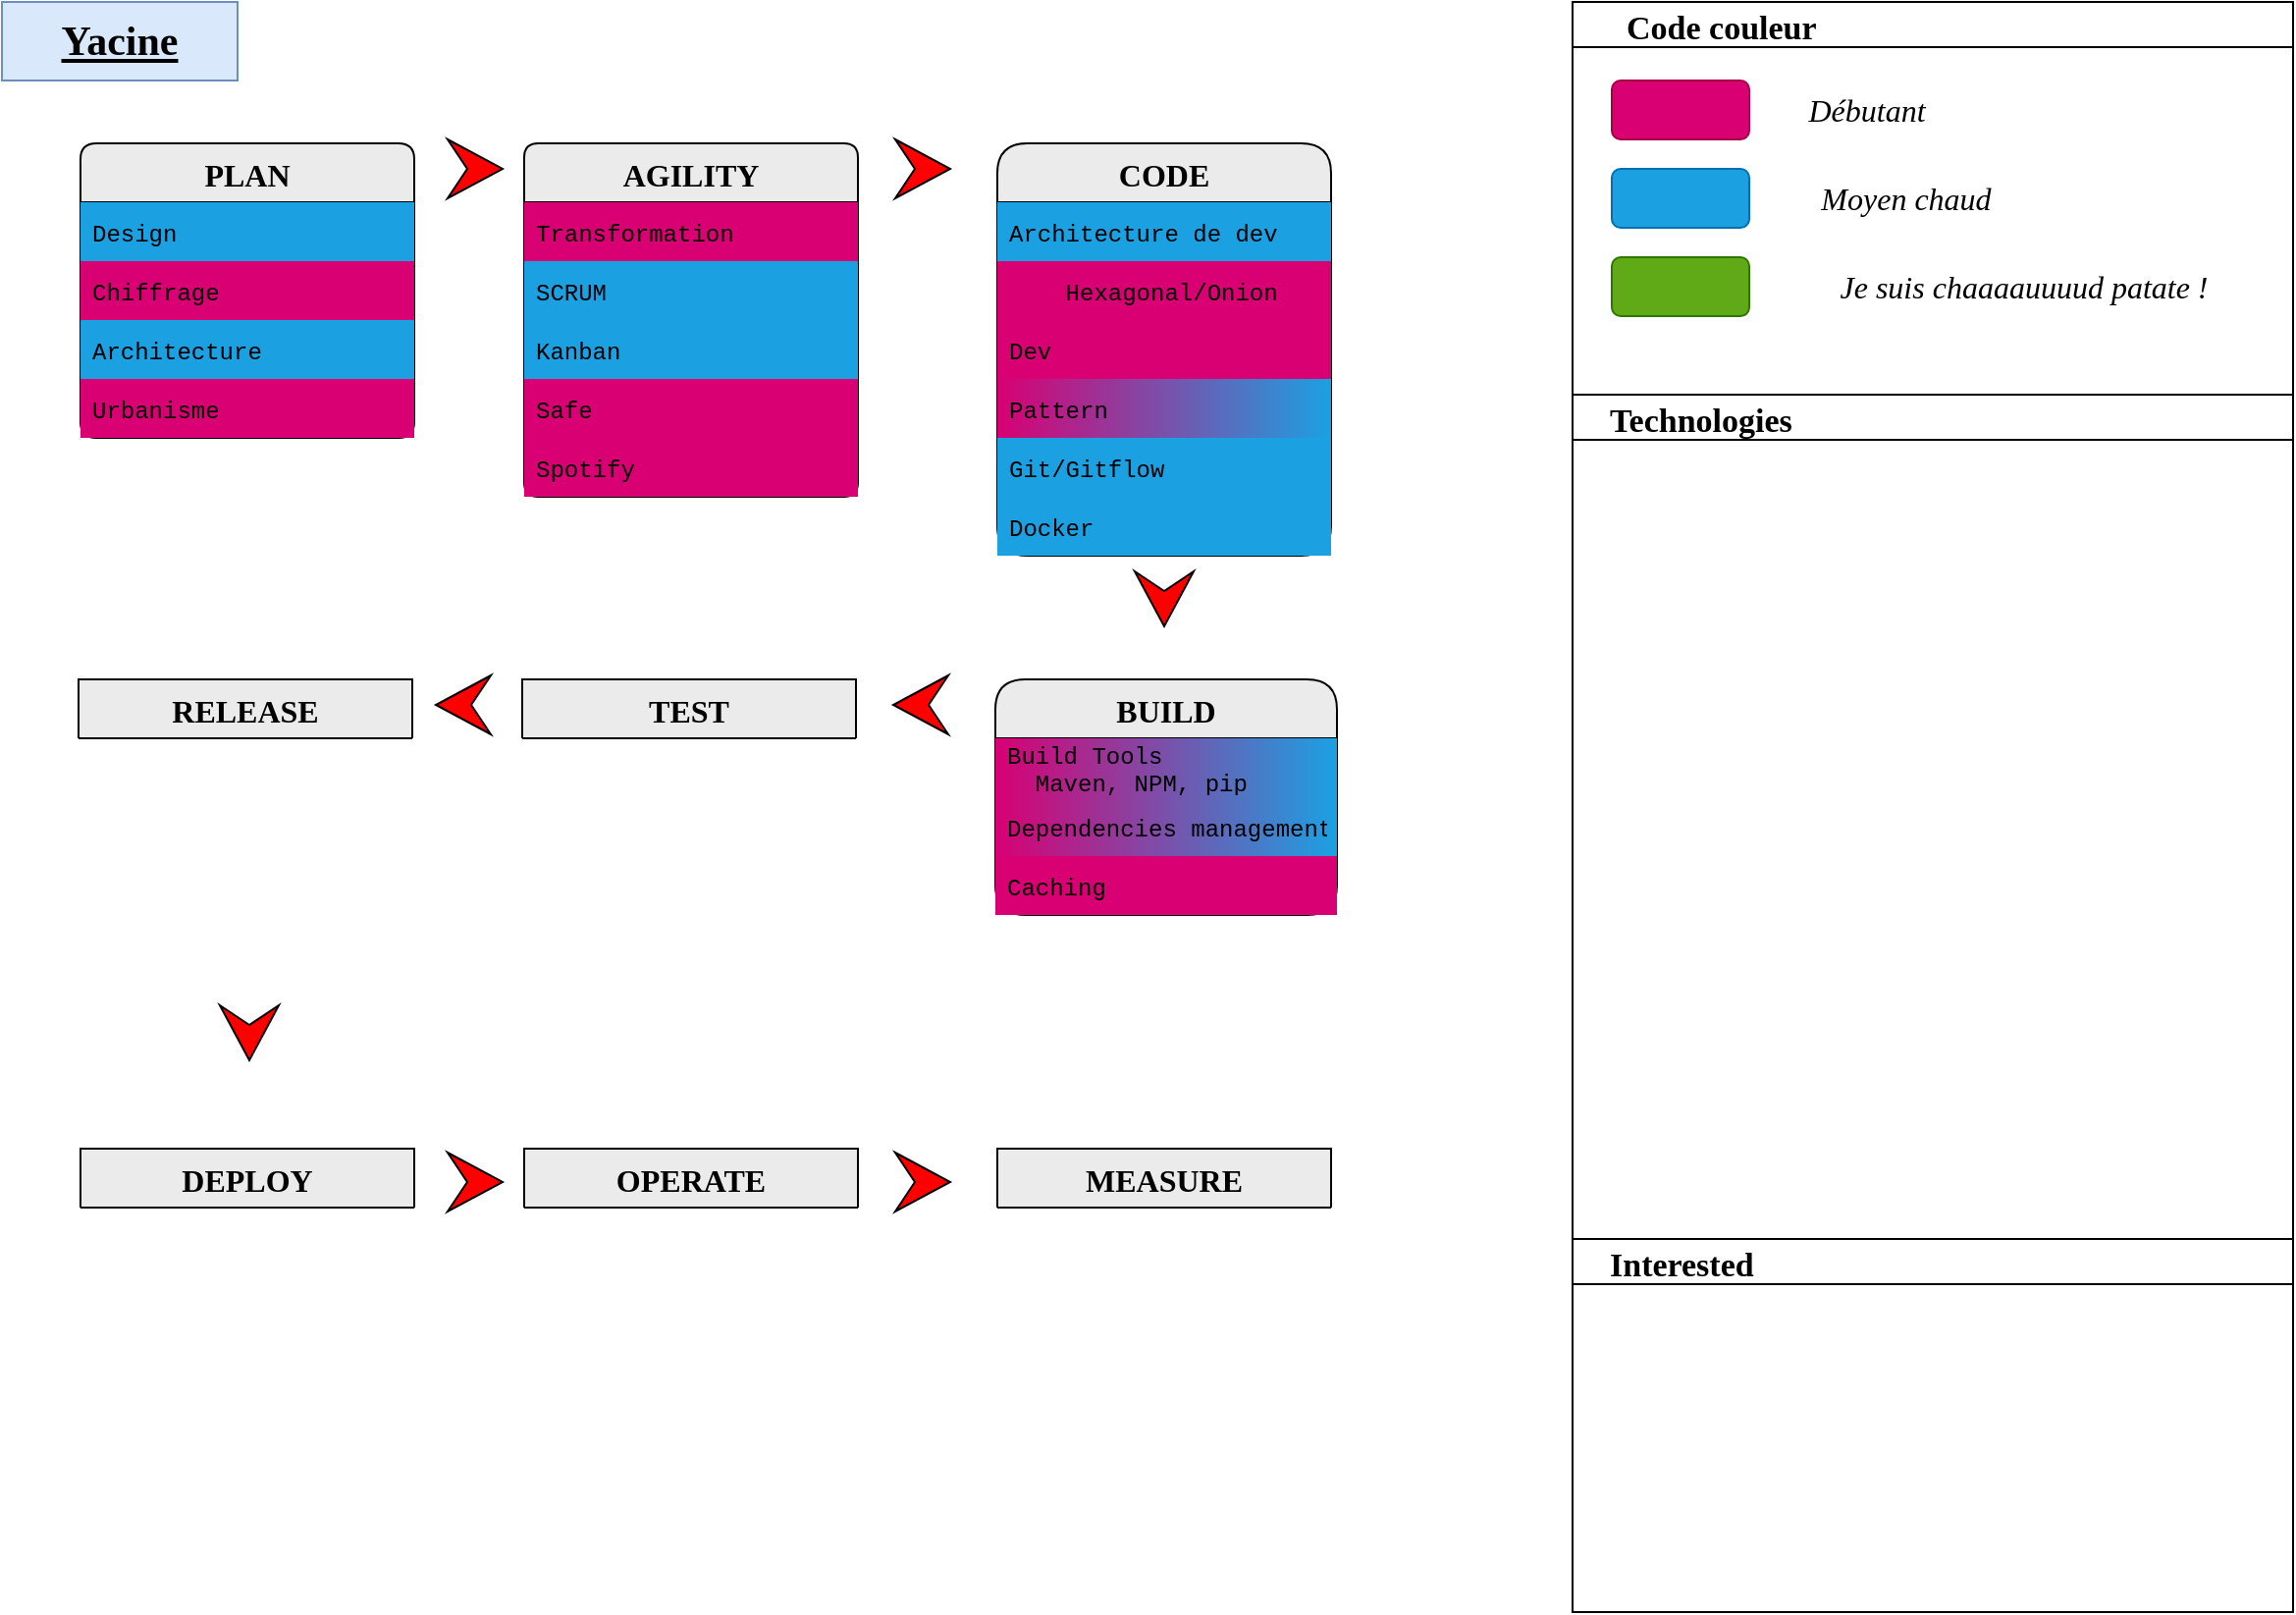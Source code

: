 <mxfile version="21.6.3" type="github">
  <diagram id="kMmrc_pHaWpTOWDPX01H" name="Page-1">
    <mxGraphModel dx="662" dy="337" grid="1" gridSize="10" guides="1" tooltips="1" connect="1" arrows="1" fold="1" page="1" pageScale="1" pageWidth="1169" pageHeight="827" math="0" shadow="0">
      <root>
        <mxCell id="0" />
        <mxCell id="1" parent="0" />
        <mxCell id="ixnwg4KhV-Q-lFp1H0U2-16" value="Yacine" style="rounded=0;whiteSpace=wrap;html=1;labelBackgroundColor=none;fontFamily=Verdana;fontSize=21;fillColor=#dae8fc;fontStyle=5;strokeColor=#6c8ebf;" parent="1" vertex="1">
          <mxGeometry width="120" height="40" as="geometry" />
        </mxCell>
        <mxCell id="ixnwg4KhV-Q-lFp1H0U2-1" value="PLAN" style="swimlane;fontStyle=1;childLayout=stackLayout;horizontal=1;startSize=30;horizontalStack=0;resizeParent=1;resizeParentMax=0;resizeLast=0;collapsible=1;marginBottom=0;fontFamily=Comic Sans MS;rounded=1;arcSize=9;labelBackgroundColor=none;fillColor=#EBEBEB;fontSize=16;expand=1;" parent="1" vertex="1">
          <mxGeometry x="40" y="72" width="170" height="150" as="geometry">
            <mxRectangle x="40" y="72" width="170" height="30" as="alternateBounds" />
          </mxGeometry>
        </mxCell>
        <mxCell id="ixnwg4KhV-Q-lFp1H0U2-2" value="Design" style="text;align=left;verticalAlign=middle;spacingLeft=4;spacingRight=4;overflow=hidden;points=[[0,0.5],[1,0.5]];portConstraint=eastwest;rotatable=0;fontFamily=Courier New;fillColor=#1BA1E2;" parent="ixnwg4KhV-Q-lFp1H0U2-1" vertex="1">
          <mxGeometry y="30" width="170" height="30" as="geometry" />
        </mxCell>
        <mxCell id="ixnwg4KhV-Q-lFp1H0U2-3" value="Chiffrage" style="text;align=left;verticalAlign=middle;spacingLeft=4;spacingRight=4;overflow=hidden;points=[[0,0.5],[1,0.5]];portConstraint=eastwest;rotatable=0;fontFamily=Courier New;fillColor=#D80073;" parent="ixnwg4KhV-Q-lFp1H0U2-1" vertex="1">
          <mxGeometry y="60" width="170" height="30" as="geometry" />
        </mxCell>
        <mxCell id="ixnwg4KhV-Q-lFp1H0U2-4" value="Architecture" style="text;align=left;verticalAlign=middle;spacingLeft=4;spacingRight=4;overflow=hidden;points=[[0,0.5],[1,0.5]];portConstraint=eastwest;rotatable=0;fontFamily=Courier New;fillColor=#1BA1E2;" parent="ixnwg4KhV-Q-lFp1H0U2-1" vertex="1">
          <mxGeometry y="90" width="170" height="30" as="geometry" />
        </mxCell>
        <mxCell id="ixnwg4KhV-Q-lFp1H0U2-64" value="Urbanisme" style="text;strokeColor=none;fillColor=#D80073;align=left;verticalAlign=middle;spacingLeft=4;spacingRight=4;overflow=hidden;points=[[0,0.5],[1,0.5]];portConstraint=eastwest;rotatable=0;fontFamily=Courier New;" parent="ixnwg4KhV-Q-lFp1H0U2-1" vertex="1">
          <mxGeometry y="120" width="170" height="30" as="geometry" />
        </mxCell>
        <mxCell id="ixnwg4KhV-Q-lFp1H0U2-8" value="AGILITY" style="swimlane;fontStyle=1;childLayout=stackLayout;horizontal=1;startSize=30;horizontalStack=0;resizeParent=1;resizeParentMax=0;resizeLast=0;collapsible=1;marginBottom=0;fontFamily=Comic Sans MS;rounded=1;arcSize=8;labelBackgroundColor=none;fillColor=#EBEBEB;fontSize=16;" parent="1" vertex="1">
          <mxGeometry x="266" y="72" width="170" height="180" as="geometry">
            <mxRectangle x="266" y="72" width="170" height="30" as="alternateBounds" />
          </mxGeometry>
        </mxCell>
        <mxCell id="ixnwg4KhV-Q-lFp1H0U2-9" value="Transformation" style="text;align=left;verticalAlign=middle;spacingLeft=4;spacingRight=4;overflow=hidden;points=[[0,0.5],[1,0.5]];portConstraint=eastwest;rotatable=0;fontFamily=Courier New;fillColor=#D80073;" parent="ixnwg4KhV-Q-lFp1H0U2-8" vertex="1">
          <mxGeometry y="30" width="170" height="30" as="geometry" />
        </mxCell>
        <mxCell id="ixnwg4KhV-Q-lFp1H0U2-10" value="SCRUM" style="text;strokeColor=none;fillColor=#1BA1E2;align=left;verticalAlign=middle;spacingLeft=4;spacingRight=4;overflow=hidden;points=[[0,0.5],[1,0.5]];portConstraint=eastwest;rotatable=0;fontFamily=Courier New;" parent="ixnwg4KhV-Q-lFp1H0U2-8" vertex="1">
          <mxGeometry y="60" width="170" height="30" as="geometry" />
        </mxCell>
        <mxCell id="ixnwg4KhV-Q-lFp1H0U2-11" value="Kanban" style="text;strokeColor=none;fillColor=#1BA1E2;align=left;verticalAlign=middle;spacingLeft=4;spacingRight=4;overflow=hidden;points=[[0,0.5],[1,0.5]];portConstraint=eastwest;rotatable=0;fontFamily=Courier New;" parent="ixnwg4KhV-Q-lFp1H0U2-8" vertex="1">
          <mxGeometry y="90" width="170" height="30" as="geometry" />
        </mxCell>
        <mxCell id="9jRTiIgXsqKNJMJhj4nr-1" value="Safe" style="text;strokeColor=none;fillColor=#D80073;align=left;verticalAlign=middle;spacingLeft=4;spacingRight=4;overflow=hidden;points=[[0,0.5],[1,0.5]];portConstraint=eastwest;rotatable=0;fontFamily=Courier New;" parent="ixnwg4KhV-Q-lFp1H0U2-8" vertex="1">
          <mxGeometry y="120" width="170" height="30" as="geometry" />
        </mxCell>
        <mxCell id="9jRTiIgXsqKNJMJhj4nr-2" value="Spotify" style="text;strokeColor=none;fillColor=#D80073;align=left;verticalAlign=middle;spacingLeft=4;spacingRight=4;overflow=hidden;points=[[0,0.5],[1,0.5]];portConstraint=eastwest;rotatable=0;fontFamily=Courier New;" parent="ixnwg4KhV-Q-lFp1H0U2-8" vertex="1">
          <mxGeometry y="150" width="170" height="30" as="geometry" />
        </mxCell>
        <mxCell id="ixnwg4KhV-Q-lFp1H0U2-12" value="CODE" style="swimlane;fontStyle=1;childLayout=stackLayout;horizontal=1;startSize=30;horizontalStack=0;resizeParent=1;resizeParentMax=0;resizeLast=0;collapsible=1;marginBottom=0;fontFamily=Comic Sans MS;rounded=1;arcSize=17;labelBackgroundColor=none;fillColor=#EBEBEB;fontSize=16;" parent="1" vertex="1">
          <mxGeometry x="507" y="72" width="170" height="210" as="geometry">
            <mxRectangle x="507" y="72" width="170" height="30" as="alternateBounds" />
          </mxGeometry>
        </mxCell>
        <mxCell id="ixnwg4KhV-Q-lFp1H0U2-13" value="Architecture de dev" style="text;align=left;verticalAlign=middle;spacingLeft=4;spacingRight=4;overflow=hidden;points=[[0,0.5],[1,0.5]];portConstraint=eastwest;rotatable=0;fontFamily=Courier New;fillColor=#1BA1E2;" parent="ixnwg4KhV-Q-lFp1H0U2-12" vertex="1">
          <mxGeometry y="30" width="170" height="30" as="geometry" />
        </mxCell>
        <mxCell id="ixnwg4KhV-Q-lFp1H0U2-14" value="    Hexagonal/Onion" style="text;strokeColor=none;fillColor=#D80073;align=left;verticalAlign=middle;spacingLeft=4;spacingRight=4;overflow=hidden;points=[[0,0.5],[1,0.5]];portConstraint=eastwest;rotatable=0;fontFamily=Courier New;" parent="ixnwg4KhV-Q-lFp1H0U2-12" vertex="1">
          <mxGeometry y="60" width="170" height="30" as="geometry" />
        </mxCell>
        <mxCell id="ixnwg4KhV-Q-lFp1H0U2-15" value="Dev" style="text;strokeColor=none;fillColor=#D80073;align=left;verticalAlign=middle;spacingLeft=4;spacingRight=4;overflow=hidden;points=[[0,0.5],[1,0.5]];portConstraint=eastwest;rotatable=0;fontFamily=Courier New;" parent="ixnwg4KhV-Q-lFp1H0U2-12" vertex="1">
          <mxGeometry y="90" width="170" height="30" as="geometry" />
        </mxCell>
        <mxCell id="9jRTiIgXsqKNJMJhj4nr-3" value="Pattern" style="text;strokeColor=none;fillColor=#1BA1E2;align=left;verticalAlign=middle;spacingLeft=4;spacingRight=4;overflow=hidden;points=[[0,0.5],[1,0.5]];portConstraint=eastwest;rotatable=0;fontFamily=Courier New;gradientColor=#D80073;gradientDirection=west;" parent="ixnwg4KhV-Q-lFp1H0U2-12" vertex="1">
          <mxGeometry y="120" width="170" height="30" as="geometry" />
        </mxCell>
        <mxCell id="9jRTiIgXsqKNJMJhj4nr-4" value="Git/Gitflow" style="text;strokeColor=none;fillColor=#1BA1E2;align=left;verticalAlign=middle;spacingLeft=4;spacingRight=4;overflow=hidden;points=[[0,0.5],[1,0.5]];portConstraint=eastwest;rotatable=0;fontFamily=Courier New;" parent="ixnwg4KhV-Q-lFp1H0U2-12" vertex="1">
          <mxGeometry y="150" width="170" height="30" as="geometry" />
        </mxCell>
        <mxCell id="9jRTiIgXsqKNJMJhj4nr-5" value="Docker" style="text;strokeColor=none;fillColor=#1BA1E2;align=left;verticalAlign=middle;spacingLeft=4;spacingRight=4;overflow=hidden;points=[[0,0.5],[1,0.5]];portConstraint=eastwest;rotatable=0;fontFamily=Courier New;" parent="ixnwg4KhV-Q-lFp1H0U2-12" vertex="1">
          <mxGeometry y="180" width="170" height="30" as="geometry" />
        </mxCell>
        <mxCell id="ixnwg4KhV-Q-lFp1H0U2-27" value="" style="html=1;shadow=0;dashed=0;align=center;verticalAlign=middle;shape=mxgraph.arrows2.arrow;dy=0;dx=30;notch=10;rounded=1;labelBackgroundColor=#FF0000;sketch=0;fontFamily=Verdana;fontSize=21;fontColor=#FF0000;fillColor=#FF0000;" parent="1" vertex="1">
          <mxGeometry x="227" y="70" width="28" height="30" as="geometry" />
        </mxCell>
        <mxCell id="ixnwg4KhV-Q-lFp1H0U2-29" value="" style="html=1;shadow=0;dashed=0;align=center;verticalAlign=middle;shape=mxgraph.arrows2.arrow;dy=0;dx=30;notch=10;rounded=1;labelBackgroundColor=#FF0000;sketch=0;fontFamily=Verdana;fontSize=21;fontColor=#FF0000;fillColor=#FF0000;" parent="1" vertex="1">
          <mxGeometry x="455" y="70" width="28" height="30" as="geometry" />
        </mxCell>
        <mxCell id="ixnwg4KhV-Q-lFp1H0U2-30" value="RELEASE" style="swimlane;fontStyle=1;childLayout=stackLayout;horizontal=1;startSize=30;horizontalStack=0;resizeParent=1;resizeParentMax=0;resizeLast=0;collapsible=1;marginBottom=0;fontFamily=Comic Sans MS;rounded=1;arcSize=17;labelBackgroundColor=none;fillColor=#EBEBEB;fontSize=16;" parent="1" vertex="1" collapsed="1">
          <mxGeometry x="39" y="345" width="170" height="30" as="geometry">
            <mxRectangle x="39" y="345" width="170" height="120" as="alternateBounds" />
          </mxGeometry>
        </mxCell>
        <mxCell id="ixnwg4KhV-Q-lFp1H0U2-31" value="Artifact stores" style="text;align=left;verticalAlign=middle;spacingLeft=4;spacingRight=4;overflow=hidden;points=[[0,0.5],[1,0.5]];portConstraint=eastwest;rotatable=0;fontFamily=Courier New;" parent="ixnwg4KhV-Q-lFp1H0U2-30" vertex="1">
          <mxGeometry y="30" width="170" height="30" as="geometry" />
        </mxCell>
        <mxCell id="ixnwg4KhV-Q-lFp1H0U2-32" value="Versioning" style="text;strokeColor=none;fillColor=none;align=left;verticalAlign=middle;spacingLeft=4;spacingRight=4;overflow=hidden;points=[[0,0.5],[1,0.5]];portConstraint=eastwest;rotatable=0;fontFamily=Courier New;" parent="ixnwg4KhV-Q-lFp1H0U2-30" vertex="1">
          <mxGeometry y="60" width="170" height="30" as="geometry" />
        </mxCell>
        <mxCell id="ixnwg4KhV-Q-lFp1H0U2-33" value="Traceabilitty" style="text;strokeColor=none;fillColor=none;align=left;verticalAlign=middle;spacingLeft=4;spacingRight=4;overflow=hidden;points=[[0,0.5],[1,0.5]];portConstraint=eastwest;rotatable=0;fontFamily=Courier New;" parent="ixnwg4KhV-Q-lFp1H0U2-30" vertex="1">
          <mxGeometry y="90" width="170" height="30" as="geometry" />
        </mxCell>
        <mxCell id="ixnwg4KhV-Q-lFp1H0U2-34" value="TEST" style="swimlane;fontStyle=1;childLayout=stackLayout;horizontal=1;startSize=30;horizontalStack=0;resizeParent=1;resizeParentMax=0;resizeLast=0;collapsible=1;marginBottom=0;fontFamily=Comic Sans MS;rounded=1;arcSize=17;labelBackgroundColor=none;fillColor=#EBEBEB;fontSize=16;" parent="1" vertex="1" collapsed="1">
          <mxGeometry x="265" y="345" width="170" height="30" as="geometry">
            <mxRectangle x="265" y="345" width="170" height="180" as="alternateBounds" />
          </mxGeometry>
        </mxCell>
        <mxCell id="ixnwg4KhV-Q-lFp1H0U2-35" value="Unit" style="text;align=left;verticalAlign=middle;spacingLeft=4;spacingRight=4;overflow=hidden;points=[[0,0.5],[1,0.5]];portConstraint=eastwest;rotatable=0;fontFamily=Courier New;" parent="ixnwg4KhV-Q-lFp1H0U2-34" vertex="1">
          <mxGeometry y="30" width="170" height="30" as="geometry" />
        </mxCell>
        <mxCell id="ixnwg4KhV-Q-lFp1H0U2-36" value="Integration" style="text;strokeColor=none;fillColor=none;align=left;verticalAlign=middle;spacingLeft=4;spacingRight=4;overflow=hidden;points=[[0,0.5],[1,0.5]];portConstraint=eastwest;rotatable=0;fontFamily=Courier New;" parent="ixnwg4KhV-Q-lFp1H0U2-34" vertex="1">
          <mxGeometry y="60" width="170" height="30" as="geometry" />
        </mxCell>
        <mxCell id="ixnwg4KhV-Q-lFp1H0U2-37" value="Functional-e2e" style="text;strokeColor=none;fillColor=none;align=left;verticalAlign=middle;spacingLeft=4;spacingRight=4;overflow=hidden;points=[[0,0.5],[1,0.5]];portConstraint=eastwest;rotatable=0;fontFamily=Courier New;" parent="ixnwg4KhV-Q-lFp1H0U2-34" vertex="1">
          <mxGeometry y="90" width="170" height="30" as="geometry" />
        </mxCell>
        <mxCell id="9jRTiIgXsqKNJMJhj4nr-6" value="Load" style="text;strokeColor=none;fillColor=none;align=left;verticalAlign=middle;spacingLeft=4;spacingRight=4;overflow=hidden;points=[[0,0.5],[1,0.5]];portConstraint=eastwest;rotatable=0;fontFamily=Courier New;" parent="ixnwg4KhV-Q-lFp1H0U2-34" vertex="1">
          <mxGeometry y="120" width="170" height="30" as="geometry" />
        </mxCell>
        <mxCell id="9jRTiIgXsqKNJMJhj4nr-7" value="Security" style="text;strokeColor=none;fillColor=none;align=left;verticalAlign=middle;spacingLeft=4;spacingRight=4;overflow=hidden;points=[[0,0.5],[1,0.5]];portConstraint=eastwest;rotatable=0;fontFamily=Courier New;" parent="ixnwg4KhV-Q-lFp1H0U2-34" vertex="1">
          <mxGeometry y="150" width="170" height="30" as="geometry" />
        </mxCell>
        <mxCell id="ixnwg4KhV-Q-lFp1H0U2-38" value="BUILD" style="swimlane;fontStyle=1;childLayout=stackLayout;horizontal=1;startSize=30;horizontalStack=0;resizeParent=1;resizeParentMax=0;resizeLast=0;collapsible=1;marginBottom=0;fontFamily=Comic Sans MS;rounded=1;arcSize=17;labelBackgroundColor=none;fillColor=#EBEBEB;fontSize=16;" parent="1" vertex="1">
          <mxGeometry x="506" y="345" width="174" height="120" as="geometry">
            <mxRectangle x="506" y="345" width="170" height="30" as="alternateBounds" />
          </mxGeometry>
        </mxCell>
        <mxCell id="ixnwg4KhV-Q-lFp1H0U2-39" value="Build Tools&#xa;  Maven, NPM, pip" style="text;align=left;verticalAlign=middle;spacingLeft=4;spacingRight=4;overflow=hidden;points=[[0,0.5],[1,0.5]];portConstraint=eastwest;rotatable=0;fontFamily=Courier New;fillColor=#1BA1E2;gradientColor=#D80073;gradientDirection=west;" parent="ixnwg4KhV-Q-lFp1H0U2-38" vertex="1">
          <mxGeometry y="30" width="174" height="30" as="geometry" />
        </mxCell>
        <mxCell id="ixnwg4KhV-Q-lFp1H0U2-40" value="Dependencies management" style="text;strokeColor=none;fillColor=#1BA1E2;align=left;verticalAlign=middle;spacingLeft=4;spacingRight=4;overflow=hidden;points=[[0,0.5],[1,0.5]];portConstraint=eastwest;rotatable=0;fontFamily=Courier New;gradientColor=#D80073;gradientDirection=west;" parent="ixnwg4KhV-Q-lFp1H0U2-38" vertex="1">
          <mxGeometry y="60" width="174" height="30" as="geometry" />
        </mxCell>
        <mxCell id="ixnwg4KhV-Q-lFp1H0U2-41" value="Caching" style="text;strokeColor=none;fillColor=#D80073;align=left;verticalAlign=middle;spacingLeft=4;spacingRight=4;overflow=hidden;points=[[0,0.5],[1,0.5]];portConstraint=eastwest;rotatable=0;fontFamily=Courier New;" parent="ixnwg4KhV-Q-lFp1H0U2-38" vertex="1">
          <mxGeometry y="90" width="174" height="30" as="geometry" />
        </mxCell>
        <mxCell id="ixnwg4KhV-Q-lFp1H0U2-42" value="DEPLOY" style="swimlane;fontStyle=1;childLayout=stackLayout;horizontal=1;startSize=30;horizontalStack=0;resizeParent=1;resizeParentMax=0;resizeLast=0;collapsible=1;marginBottom=0;fontFamily=Comic Sans MS;rounded=1;arcSize=17;labelBackgroundColor=none;fillColor=#EBEBEB;fontSize=16;" parent="1" vertex="1" collapsed="1">
          <mxGeometry x="40" y="584" width="170" height="30" as="geometry">
            <mxRectangle x="40" y="584" width="170" height="180" as="alternateBounds" />
          </mxGeometry>
        </mxCell>
        <mxCell id="ixnwg4KhV-Q-lFp1H0U2-43" value="Network" style="text;align=left;verticalAlign=middle;spacingLeft=4;spacingRight=4;overflow=hidden;points=[[0,0.5],[1,0.5]];portConstraint=eastwest;rotatable=0;fontFamily=Courier New;" parent="ixnwg4KhV-Q-lFp1H0U2-42" vertex="1">
          <mxGeometry y="30" width="170" height="30" as="geometry" />
        </mxCell>
        <mxCell id="ixnwg4KhV-Q-lFp1H0U2-44" value="System" style="text;strokeColor=none;fillColor=none;align=left;verticalAlign=middle;spacingLeft=4;spacingRight=4;overflow=hidden;points=[[0,0.5],[1,0.5]];portConstraint=eastwest;rotatable=0;fontFamily=Courier New;" parent="ixnwg4KhV-Q-lFp1H0U2-42" vertex="1">
          <mxGeometry y="60" width="170" height="30" as="geometry" />
        </mxCell>
        <mxCell id="ixnwg4KhV-Q-lFp1H0U2-45" value="Docker" style="text;strokeColor=none;fillColor=none;align=left;verticalAlign=middle;spacingLeft=4;spacingRight=4;overflow=hidden;points=[[0,0.5],[1,0.5]];portConstraint=eastwest;rotatable=0;fontFamily=Courier New;" parent="ixnwg4KhV-Q-lFp1H0U2-42" vertex="1">
          <mxGeometry y="90" width="170" height="30" as="geometry" />
        </mxCell>
        <mxCell id="9jRTiIgXsqKNJMJhj4nr-9" value="Ansible" style="text;strokeColor=none;fillColor=none;align=left;verticalAlign=middle;spacingLeft=4;spacingRight=4;overflow=hidden;points=[[0,0.5],[1,0.5]];portConstraint=eastwest;rotatable=0;fontFamily=Courier New;" parent="ixnwg4KhV-Q-lFp1H0U2-42" vertex="1">
          <mxGeometry y="120" width="170" height="30" as="geometry" />
        </mxCell>
        <mxCell id="9jRTiIgXsqKNJMJhj4nr-10" value="Orchestration" style="text;strokeColor=none;fillColor=none;align=left;verticalAlign=middle;spacingLeft=4;spacingRight=4;overflow=hidden;points=[[0,0.5],[1,0.5]];portConstraint=eastwest;rotatable=0;fontFamily=Courier New;" parent="ixnwg4KhV-Q-lFp1H0U2-42" vertex="1">
          <mxGeometry y="150" width="170" height="30" as="geometry" />
        </mxCell>
        <mxCell id="ixnwg4KhV-Q-lFp1H0U2-46" value="OPERATE" style="swimlane;fontStyle=1;childLayout=stackLayout;horizontal=1;startSize=30;horizontalStack=0;resizeParent=1;resizeParentMax=0;resizeLast=0;collapsible=1;marginBottom=0;fontFamily=Comic Sans MS;rounded=1;arcSize=17;labelBackgroundColor=none;fillColor=#EBEBEB;fontSize=16;" parent="1" vertex="1" collapsed="1">
          <mxGeometry x="266" y="584" width="170" height="30" as="geometry">
            <mxRectangle x="266" y="584" width="170" height="150" as="alternateBounds" />
          </mxGeometry>
        </mxCell>
        <mxCell id="ixnwg4KhV-Q-lFp1H0U2-47" value="VM/Hypervisor" style="text;align=left;verticalAlign=middle;spacingLeft=4;spacingRight=4;overflow=hidden;points=[[0,0.5],[1,0.5]];portConstraint=eastwest;rotatable=0;fontFamily=Courier New;" parent="ixnwg4KhV-Q-lFp1H0U2-46" vertex="1">
          <mxGeometry y="30" width="170" height="30" as="geometry" />
        </mxCell>
        <mxCell id="ixnwg4KhV-Q-lFp1H0U2-48" value="Infrastructure as Code" style="text;strokeColor=none;fillColor=none;align=left;verticalAlign=middle;spacingLeft=4;spacingRight=4;overflow=hidden;points=[[0,0.5],[1,0.5]];portConstraint=eastwest;rotatable=0;fontFamily=Courier New;" parent="ixnwg4KhV-Q-lFp1H0U2-46" vertex="1">
          <mxGeometry y="60" width="170" height="30" as="geometry" />
        </mxCell>
        <mxCell id="ixnwg4KhV-Q-lFp1H0U2-49" value="Cloud" style="text;strokeColor=none;fillColor=none;align=left;verticalAlign=middle;spacingLeft=4;spacingRight=4;overflow=hidden;points=[[0,0.5],[1,0.5]];portConstraint=eastwest;rotatable=0;fontFamily=Courier New;" parent="ixnwg4KhV-Q-lFp1H0U2-46" vertex="1">
          <mxGeometry y="90" width="170" height="30" as="geometry" />
        </mxCell>
        <mxCell id="9jRTiIgXsqKNJMJhj4nr-11" value="Scalability" style="text;strokeColor=none;fillColor=none;align=left;verticalAlign=middle;spacingLeft=4;spacingRight=4;overflow=hidden;points=[[0,0.5],[1,0.5]];portConstraint=eastwest;rotatable=0;fontFamily=Courier New;" parent="ixnwg4KhV-Q-lFp1H0U2-46" vertex="1">
          <mxGeometry y="120" width="170" height="30" as="geometry" />
        </mxCell>
        <mxCell id="ixnwg4KhV-Q-lFp1H0U2-50" value="MEASURE" style="swimlane;fontStyle=1;childLayout=stackLayout;horizontal=1;startSize=30;horizontalStack=0;resizeParent=1;resizeParentMax=0;resizeLast=0;collapsible=1;marginBottom=0;fontFamily=Comic Sans MS;rounded=1;arcSize=17;labelBackgroundColor=none;fillColor=#EBEBEB;fontSize=16;" parent="1" vertex="1" collapsed="1">
          <mxGeometry x="507" y="584" width="170" height="30" as="geometry">
            <mxRectangle x="507" y="584" width="170" height="120" as="alternateBounds" />
          </mxGeometry>
        </mxCell>
        <mxCell id="ixnwg4KhV-Q-lFp1H0U2-51" value="Metrics" style="text;align=left;verticalAlign=middle;spacingLeft=4;spacingRight=4;overflow=hidden;points=[[0,0.5],[1,0.5]];portConstraint=eastwest;rotatable=0;fontFamily=Courier New;" parent="ixnwg4KhV-Q-lFp1H0U2-50" vertex="1">
          <mxGeometry y="30" width="170" height="30" as="geometry" />
        </mxCell>
        <mxCell id="ixnwg4KhV-Q-lFp1H0U2-52" value="Logs" style="text;strokeColor=none;fillColor=none;align=left;verticalAlign=middle;spacingLeft=4;spacingRight=4;overflow=hidden;points=[[0,0.5],[1,0.5]];portConstraint=eastwest;rotatable=0;fontFamily=Courier New;" parent="ixnwg4KhV-Q-lFp1H0U2-50" vertex="1">
          <mxGeometry y="60" width="170" height="30" as="geometry" />
        </mxCell>
        <mxCell id="ixnwg4KhV-Q-lFp1H0U2-53" value="Satisfaction client" style="text;strokeColor=none;fillColor=none;align=left;verticalAlign=middle;spacingLeft=4;spacingRight=4;overflow=hidden;points=[[0,0.5],[1,0.5]];portConstraint=eastwest;rotatable=0;fontFamily=Courier New;" parent="ixnwg4KhV-Q-lFp1H0U2-50" vertex="1">
          <mxGeometry y="90" width="170" height="30" as="geometry" />
        </mxCell>
        <mxCell id="ixnwg4KhV-Q-lFp1H0U2-54" value="" style="html=1;shadow=0;dashed=0;align=center;verticalAlign=middle;shape=mxgraph.arrows2.arrow;dy=0;dx=30;notch=10;rounded=1;labelBackgroundColor=#FF0000;sketch=0;fontFamily=Verdana;fontSize=21;fontColor=#FF0000;fillColor=#FF0000;" parent="1" vertex="1">
          <mxGeometry x="227" y="586" width="28" height="30" as="geometry" />
        </mxCell>
        <mxCell id="ixnwg4KhV-Q-lFp1H0U2-55" value="" style="html=1;shadow=0;dashed=0;align=center;verticalAlign=middle;shape=mxgraph.arrows2.arrow;dy=0;dx=30;notch=10;rounded=1;labelBackgroundColor=#FF0000;sketch=0;fontFamily=Verdana;fontSize=21;fontColor=#FF0000;fillColor=#FF0000;" parent="1" vertex="1">
          <mxGeometry x="455" y="586" width="28" height="30" as="geometry" />
        </mxCell>
        <mxCell id="ixnwg4KhV-Q-lFp1H0U2-56" value="" style="html=1;shadow=0;dashed=0;align=center;verticalAlign=middle;shape=mxgraph.arrows2.arrow;dy=0;dx=30;notch=10;rounded=1;labelBackgroundColor=#FF0000;sketch=0;fontFamily=Verdana;fontSize=21;fontColor=#FF0000;fillColor=#FF0000;flipH=1;" parent="1" vertex="1">
          <mxGeometry x="454" y="343" width="28" height="30" as="geometry" />
        </mxCell>
        <mxCell id="ixnwg4KhV-Q-lFp1H0U2-57" value="" style="html=1;shadow=0;dashed=0;align=center;verticalAlign=middle;shape=mxgraph.arrows2.arrow;dy=0;dx=30;notch=10;rounded=1;labelBackgroundColor=#FF0000;sketch=0;fontFamily=Verdana;fontSize=21;fontColor=#FF0000;fillColor=#FF0000;flipH=1;" parent="1" vertex="1">
          <mxGeometry x="221" y="343" width="28" height="30" as="geometry" />
        </mxCell>
        <mxCell id="ixnwg4KhV-Q-lFp1H0U2-58" value="" style="html=1;shadow=0;dashed=0;align=center;verticalAlign=middle;shape=mxgraph.arrows2.arrow;dy=0;dx=30;notch=10;rounded=1;labelBackgroundColor=#FF0000;sketch=0;fontFamily=Verdana;fontSize=21;fontColor=#FF0000;fillColor=#FF0000;direction=south;" parent="1" vertex="1">
          <mxGeometry x="577" y="290" width="30" height="28" as="geometry" />
        </mxCell>
        <mxCell id="ixnwg4KhV-Q-lFp1H0U2-59" value="" style="html=1;shadow=0;dashed=0;align=center;verticalAlign=middle;shape=mxgraph.arrows2.arrow;dy=0;dx=30;notch=10;rounded=1;labelBackgroundColor=#FF0000;sketch=0;fontFamily=Verdana;fontSize=21;fontColor=#FF0000;fillColor=#FF0000;direction=south;" parent="1" vertex="1">
          <mxGeometry x="111" y="511" width="30" height="28" as="geometry" />
        </mxCell>
        <mxCell id="ixnwg4KhV-Q-lFp1H0U2-61" value="      Code couleur" style="swimlane;rounded=0;labelBackgroundColor=none;sketch=0;fontFamily=Verdana;fontSize=17;fontColor=#000000;fillColor=none;align=left;" parent="1" vertex="1">
          <mxGeometry x="800" width="367" height="200" as="geometry">
            <mxRectangle x="800" width="190" height="30" as="alternateBounds" />
          </mxGeometry>
        </mxCell>
        <mxCell id="9jRTiIgXsqKNJMJhj4nr-12" value="" style="rounded=1;whiteSpace=wrap;html=1;fillColor=#d80073;strokeColor=#A50040;fontColor=#ffffff;" parent="ixnwg4KhV-Q-lFp1H0U2-61" vertex="1">
          <mxGeometry x="20" y="40" width="70" height="30" as="geometry" />
        </mxCell>
        <mxCell id="9jRTiIgXsqKNJMJhj4nr-13" value="" style="rounded=1;whiteSpace=wrap;html=1;fillColor=#1ba1e2;fontColor=#ffffff;strokeColor=#006EAF;" parent="ixnwg4KhV-Q-lFp1H0U2-61" vertex="1">
          <mxGeometry x="20" y="85" width="70" height="30" as="geometry" />
        </mxCell>
        <mxCell id="9jRTiIgXsqKNJMJhj4nr-17" value="" style="rounded=1;whiteSpace=wrap;html=1;fillColor=#60a917;fontColor=#ffffff;strokeColor=#2D7600;" parent="ixnwg4KhV-Q-lFp1H0U2-61" vertex="1">
          <mxGeometry x="20" y="130" width="70" height="30" as="geometry" />
        </mxCell>
        <mxCell id="9jRTiIgXsqKNJMJhj4nr-18" value="Débutant" style="text;html=1;strokeColor=none;fillColor=none;align=center;verticalAlign=middle;whiteSpace=wrap;rounded=0;fontFamily=Georgia;fontSize=16;fontStyle=2" parent="ixnwg4KhV-Q-lFp1H0U2-61" vertex="1">
          <mxGeometry x="120" y="40" width="60" height="30" as="geometry" />
        </mxCell>
        <mxCell id="9jRTiIgXsqKNJMJhj4nr-19" value="Moyen chaud" style="text;html=1;strokeColor=none;fillColor=none;align=center;verticalAlign=middle;whiteSpace=wrap;rounded=0;fontFamily=Georgia;fontSize=16;fontStyle=2" parent="ixnwg4KhV-Q-lFp1H0U2-61" vertex="1">
          <mxGeometry x="120" y="85" width="100" height="30" as="geometry" />
        </mxCell>
        <mxCell id="9jRTiIgXsqKNJMJhj4nr-20" value="Je suis chaaaauuuud patate !" style="text;html=1;strokeColor=none;fillColor=none;align=center;verticalAlign=middle;whiteSpace=wrap;rounded=0;fontFamily=Georgia;fontSize=16;fontStyle=2" parent="ixnwg4KhV-Q-lFp1H0U2-61" vertex="1">
          <mxGeometry x="120" y="130" width="220" height="30" as="geometry" />
        </mxCell>
        <mxCell id="ixnwg4KhV-Q-lFp1H0U2-62" value="    Technologies" style="swimlane;rounded=0;labelBackgroundColor=none;sketch=0;fontFamily=Verdana;fontSize=17;fontColor=#000000;fillColor=none;align=left;" parent="1" vertex="1">
          <mxGeometry x="800" y="200" width="367" height="430" as="geometry">
            <mxRectangle x="800" y="200" width="180" height="30" as="alternateBounds" />
          </mxGeometry>
        </mxCell>
        <mxCell id="ixnwg4KhV-Q-lFp1H0U2-63" value="    Interested" style="swimlane;rounded=0;labelBackgroundColor=none;sketch=0;fontFamily=Verdana;fontSize=17;fontColor=#000000;fillColor=none;align=left;" parent="1" vertex="1">
          <mxGeometry x="800" y="630" width="367" height="190" as="geometry" />
        </mxCell>
      </root>
    </mxGraphModel>
  </diagram>
</mxfile>

